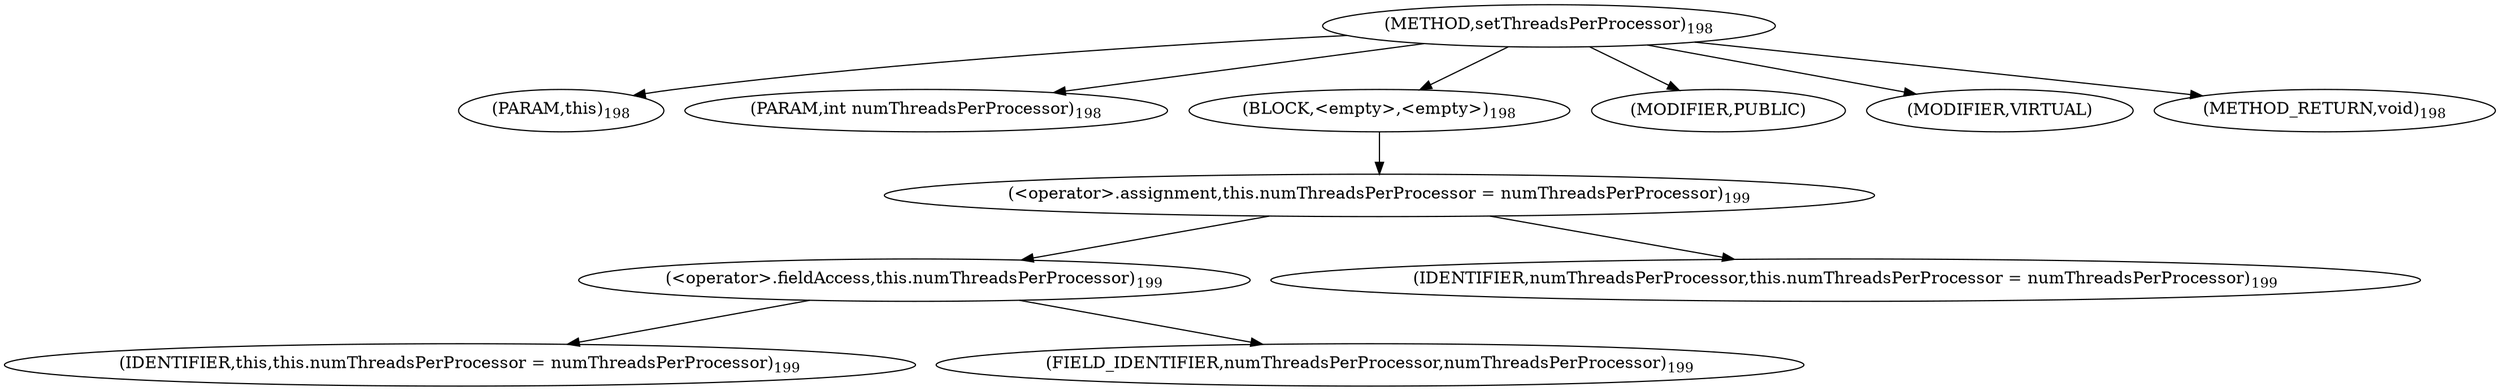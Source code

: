 digraph "setThreadsPerProcessor" {  
"187" [label = <(METHOD,setThreadsPerProcessor)<SUB>198</SUB>> ]
"23" [label = <(PARAM,this)<SUB>198</SUB>> ]
"188" [label = <(PARAM,int numThreadsPerProcessor)<SUB>198</SUB>> ]
"189" [label = <(BLOCK,&lt;empty&gt;,&lt;empty&gt;)<SUB>198</SUB>> ]
"190" [label = <(&lt;operator&gt;.assignment,this.numThreadsPerProcessor = numThreadsPerProcessor)<SUB>199</SUB>> ]
"191" [label = <(&lt;operator&gt;.fieldAccess,this.numThreadsPerProcessor)<SUB>199</SUB>> ]
"22" [label = <(IDENTIFIER,this,this.numThreadsPerProcessor = numThreadsPerProcessor)<SUB>199</SUB>> ]
"192" [label = <(FIELD_IDENTIFIER,numThreadsPerProcessor,numThreadsPerProcessor)<SUB>199</SUB>> ]
"193" [label = <(IDENTIFIER,numThreadsPerProcessor,this.numThreadsPerProcessor = numThreadsPerProcessor)<SUB>199</SUB>> ]
"194" [label = <(MODIFIER,PUBLIC)> ]
"195" [label = <(MODIFIER,VIRTUAL)> ]
"196" [label = <(METHOD_RETURN,void)<SUB>198</SUB>> ]
  "187" -> "23" 
  "187" -> "188" 
  "187" -> "189" 
  "187" -> "194" 
  "187" -> "195" 
  "187" -> "196" 
  "189" -> "190" 
  "190" -> "191" 
  "190" -> "193" 
  "191" -> "22" 
  "191" -> "192" 
}
